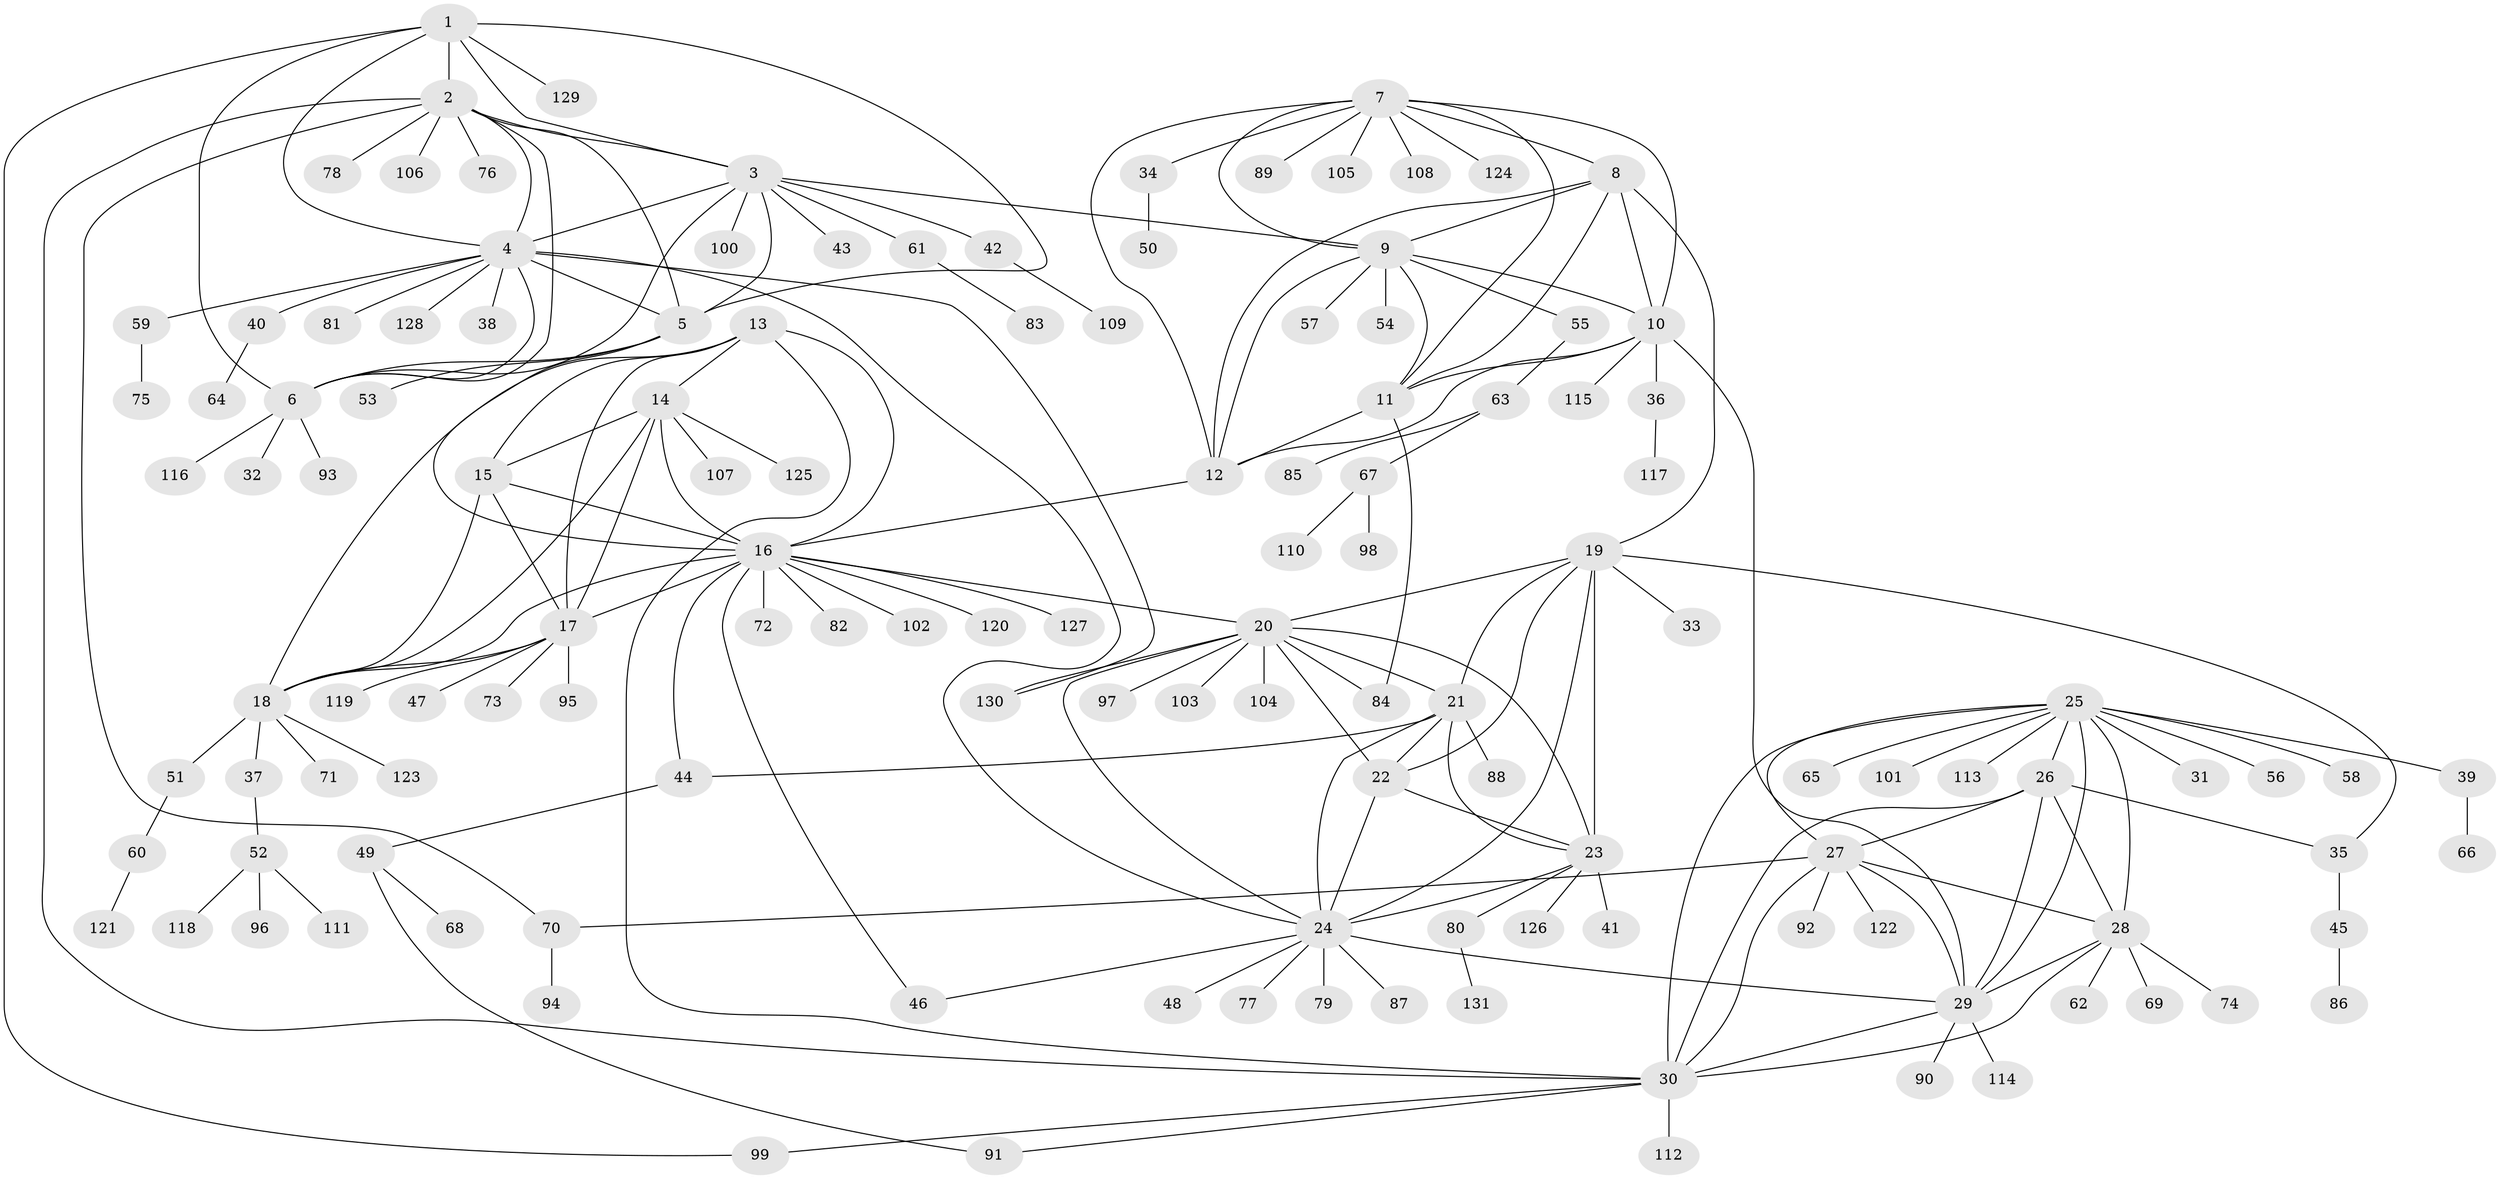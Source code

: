 // Generated by graph-tools (version 1.1) at 2025/11/02/27/25 16:11:31]
// undirected, 131 vertices, 194 edges
graph export_dot {
graph [start="1"]
  node [color=gray90,style=filled];
  1;
  2;
  3;
  4;
  5;
  6;
  7;
  8;
  9;
  10;
  11;
  12;
  13;
  14;
  15;
  16;
  17;
  18;
  19;
  20;
  21;
  22;
  23;
  24;
  25;
  26;
  27;
  28;
  29;
  30;
  31;
  32;
  33;
  34;
  35;
  36;
  37;
  38;
  39;
  40;
  41;
  42;
  43;
  44;
  45;
  46;
  47;
  48;
  49;
  50;
  51;
  52;
  53;
  54;
  55;
  56;
  57;
  58;
  59;
  60;
  61;
  62;
  63;
  64;
  65;
  66;
  67;
  68;
  69;
  70;
  71;
  72;
  73;
  74;
  75;
  76;
  77;
  78;
  79;
  80;
  81;
  82;
  83;
  84;
  85;
  86;
  87;
  88;
  89;
  90;
  91;
  92;
  93;
  94;
  95;
  96;
  97;
  98;
  99;
  100;
  101;
  102;
  103;
  104;
  105;
  106;
  107;
  108;
  109;
  110;
  111;
  112;
  113;
  114;
  115;
  116;
  117;
  118;
  119;
  120;
  121;
  122;
  123;
  124;
  125;
  126;
  127;
  128;
  129;
  130;
  131;
  1 -- 2;
  1 -- 3;
  1 -- 4;
  1 -- 5;
  1 -- 6;
  1 -- 99;
  1 -- 129;
  2 -- 3;
  2 -- 4;
  2 -- 5;
  2 -- 6;
  2 -- 30;
  2 -- 70;
  2 -- 76;
  2 -- 78;
  2 -- 106;
  3 -- 4;
  3 -- 5;
  3 -- 6;
  3 -- 9;
  3 -- 42;
  3 -- 43;
  3 -- 61;
  3 -- 100;
  4 -- 5;
  4 -- 6;
  4 -- 24;
  4 -- 38;
  4 -- 40;
  4 -- 59;
  4 -- 81;
  4 -- 128;
  4 -- 130;
  5 -- 6;
  5 -- 16;
  5 -- 53;
  6 -- 32;
  6 -- 93;
  6 -- 116;
  7 -- 8;
  7 -- 9;
  7 -- 10;
  7 -- 11;
  7 -- 12;
  7 -- 34;
  7 -- 89;
  7 -- 105;
  7 -- 108;
  7 -- 124;
  8 -- 9;
  8 -- 10;
  8 -- 11;
  8 -- 12;
  8 -- 19;
  9 -- 10;
  9 -- 11;
  9 -- 12;
  9 -- 54;
  9 -- 55;
  9 -- 57;
  10 -- 11;
  10 -- 12;
  10 -- 29;
  10 -- 36;
  10 -- 115;
  11 -- 12;
  11 -- 84;
  12 -- 16;
  13 -- 14;
  13 -- 15;
  13 -- 16;
  13 -- 17;
  13 -- 18;
  13 -- 30;
  14 -- 15;
  14 -- 16;
  14 -- 17;
  14 -- 18;
  14 -- 107;
  14 -- 125;
  15 -- 16;
  15 -- 17;
  15 -- 18;
  16 -- 17;
  16 -- 18;
  16 -- 20;
  16 -- 44;
  16 -- 46;
  16 -- 72;
  16 -- 82;
  16 -- 102;
  16 -- 120;
  16 -- 127;
  17 -- 18;
  17 -- 47;
  17 -- 73;
  17 -- 95;
  17 -- 119;
  18 -- 37;
  18 -- 51;
  18 -- 71;
  18 -- 123;
  19 -- 20;
  19 -- 21;
  19 -- 22;
  19 -- 23;
  19 -- 24;
  19 -- 33;
  19 -- 35;
  20 -- 21;
  20 -- 22;
  20 -- 23;
  20 -- 24;
  20 -- 84;
  20 -- 97;
  20 -- 103;
  20 -- 104;
  20 -- 130;
  21 -- 22;
  21 -- 23;
  21 -- 24;
  21 -- 44;
  21 -- 88;
  22 -- 23;
  22 -- 24;
  23 -- 24;
  23 -- 41;
  23 -- 80;
  23 -- 126;
  24 -- 29;
  24 -- 46;
  24 -- 48;
  24 -- 77;
  24 -- 79;
  24 -- 87;
  25 -- 26;
  25 -- 27;
  25 -- 28;
  25 -- 29;
  25 -- 30;
  25 -- 31;
  25 -- 39;
  25 -- 56;
  25 -- 58;
  25 -- 65;
  25 -- 101;
  25 -- 113;
  26 -- 27;
  26 -- 28;
  26 -- 29;
  26 -- 30;
  26 -- 35;
  27 -- 28;
  27 -- 29;
  27 -- 30;
  27 -- 70;
  27 -- 92;
  27 -- 122;
  28 -- 29;
  28 -- 30;
  28 -- 62;
  28 -- 69;
  28 -- 74;
  29 -- 30;
  29 -- 90;
  29 -- 114;
  30 -- 91;
  30 -- 99;
  30 -- 112;
  34 -- 50;
  35 -- 45;
  36 -- 117;
  37 -- 52;
  39 -- 66;
  40 -- 64;
  42 -- 109;
  44 -- 49;
  45 -- 86;
  49 -- 68;
  49 -- 91;
  51 -- 60;
  52 -- 96;
  52 -- 111;
  52 -- 118;
  55 -- 63;
  59 -- 75;
  60 -- 121;
  61 -- 83;
  63 -- 67;
  63 -- 85;
  67 -- 98;
  67 -- 110;
  70 -- 94;
  80 -- 131;
}
